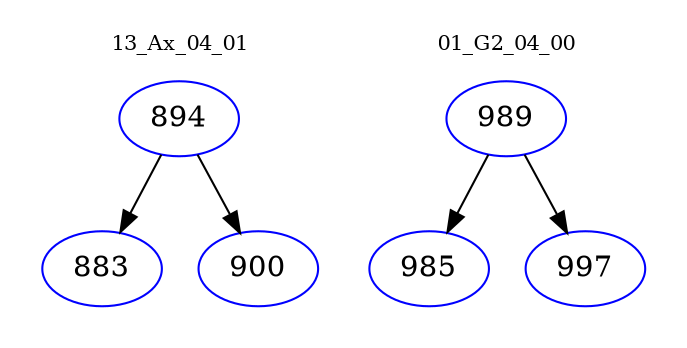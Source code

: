 digraph{
subgraph cluster_0 {
color = white
label = "13_Ax_04_01";
fontsize=10;
T0_894 [label="894", color="blue"]
T0_894 -> T0_883 [color="black"]
T0_883 [label="883", color="blue"]
T0_894 -> T0_900 [color="black"]
T0_900 [label="900", color="blue"]
}
subgraph cluster_1 {
color = white
label = "01_G2_04_00";
fontsize=10;
T1_989 [label="989", color="blue"]
T1_989 -> T1_985 [color="black"]
T1_985 [label="985", color="blue"]
T1_989 -> T1_997 [color="black"]
T1_997 [label="997", color="blue"]
}
}
